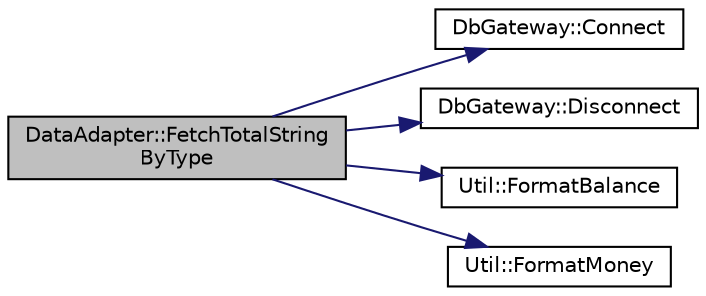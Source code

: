 digraph "DataAdapter::FetchTotalStringByType"
{
 // LATEX_PDF_SIZE
  edge [fontname="Helvetica",fontsize="10",labelfontname="Helvetica",labelfontsize="10"];
  node [fontname="Helvetica",fontsize="10",shape=record];
  rankdir="LR";
  Node1 [label="DataAdapter::FetchTotalString\lByType",height=0.2,width=0.4,color="black", fillcolor="grey75", style="filled", fontcolor="black",tooltip="FetchTotalStringByType sum up total transaction amount based on the given type."];
  Node1 -> Node2 [color="midnightblue",fontsize="10",style="solid",fontname="Helvetica"];
  Node2 [label="DbGateway::Connect",height=0.2,width=0.4,color="black", fillcolor="white", style="filled",URL="$class_db_gateway.html#a0f140ea53b9f81c7ecadfb2f4e7710a7",tooltip=" "];
  Node1 -> Node3 [color="midnightblue",fontsize="10",style="solid",fontname="Helvetica"];
  Node3 [label="DbGateway::Disconnect",height=0.2,width=0.4,color="black", fillcolor="white", style="filled",URL="$class_db_gateway.html#a9013808dc47738faca00519117e539e3",tooltip=" "];
  Node1 -> Node4 [color="midnightblue",fontsize="10",style="solid",fontname="Helvetica"];
  Node4 [label="Util::FormatBalance",height=0.2,width=0.4,color="black", fillcolor="white", style="filled",URL="$class_util.html#a5c5b39da98fe88eae3525de2fd114b79",tooltip="FormatBalance concatinate amount and it s cents amount together."];
  Node1 -> Node5 [color="midnightblue",fontsize="10",style="solid",fontname="Helvetica"];
  Node5 [label="Util::FormatMoney",height=0.2,width=0.4,color="black", fillcolor="white", style="filled",URL="$class_util.html#a75ad093cc05efe26ef40093fbee3ce6b",tooltip="FormatMoney returns int type of the balance when input the string type of the balance."];
}
